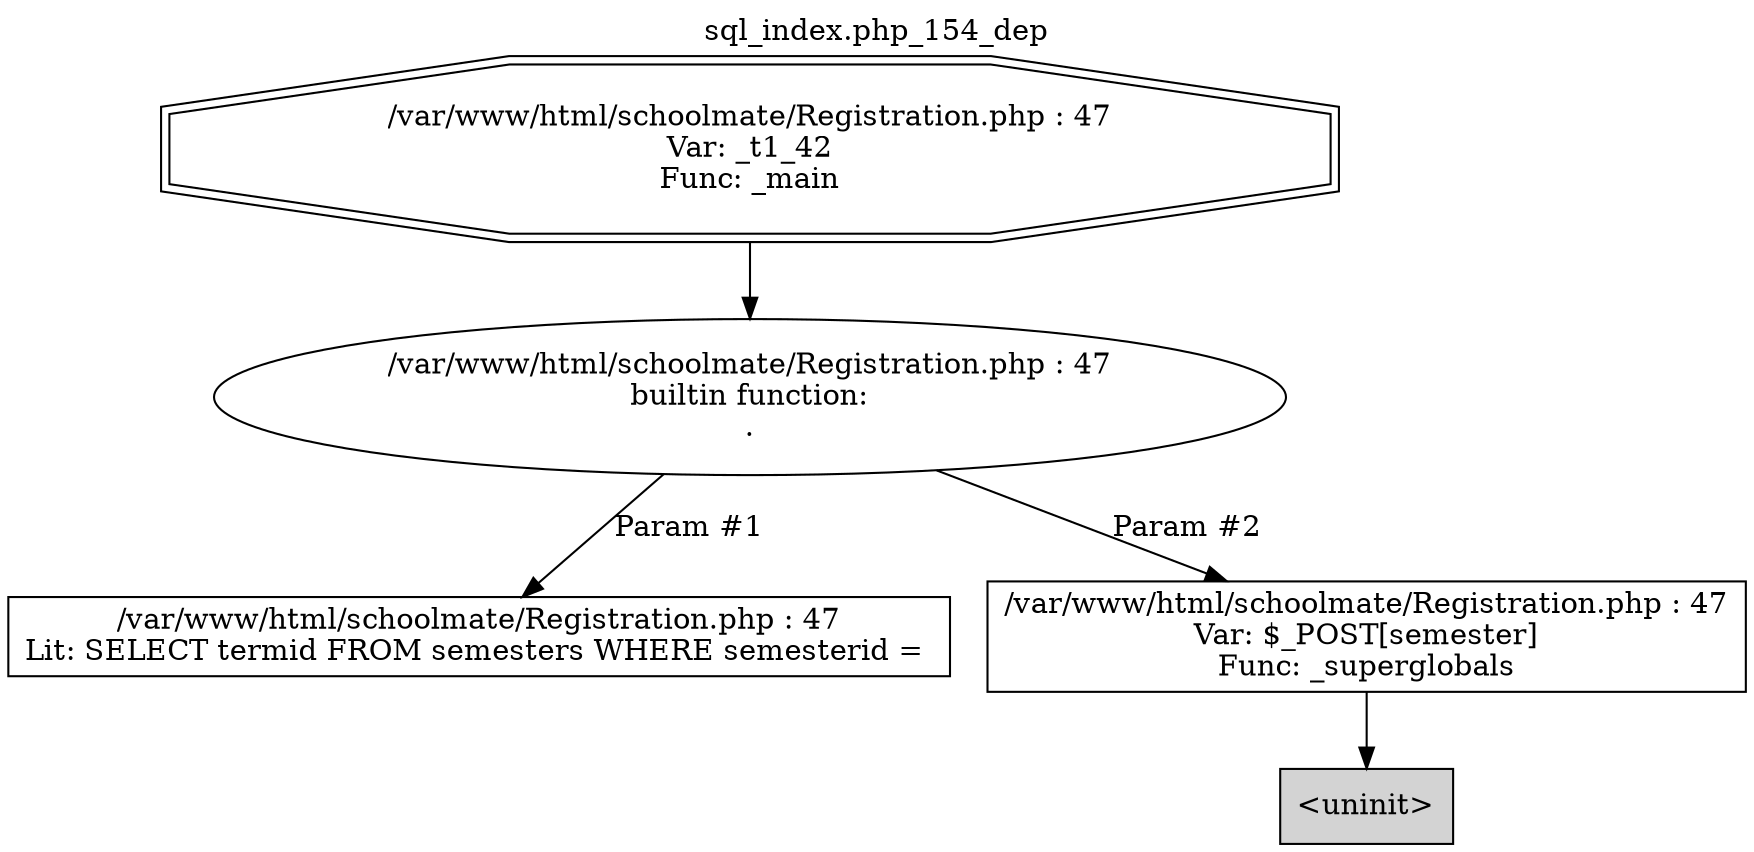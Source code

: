 digraph cfg {
  label="sql_index.php_154_dep";
  labelloc=t;
  n1 [shape=doubleoctagon, label="/var/www/html/schoolmate/Registration.php : 47\nVar: _t1_42\nFunc: _main\n"];
  n2 [shape=ellipse, label="/var/www/html/schoolmate/Registration.php : 47\nbuiltin function:\n.\n"];
  n3 [shape=box, label="/var/www/html/schoolmate/Registration.php : 47\nLit: SELECT termid FROM semesters WHERE semesterid = \n"];
  n4 [shape=box, label="/var/www/html/schoolmate/Registration.php : 47\nVar: $_POST[semester]\nFunc: _superglobals\n"];
  n5 [shape=box, label="<uninit>",style=filled];
  n1 -> n2;
  n2 -> n3[label="Param #1"];
  n2 -> n4[label="Param #2"];
  n4 -> n5;
}
